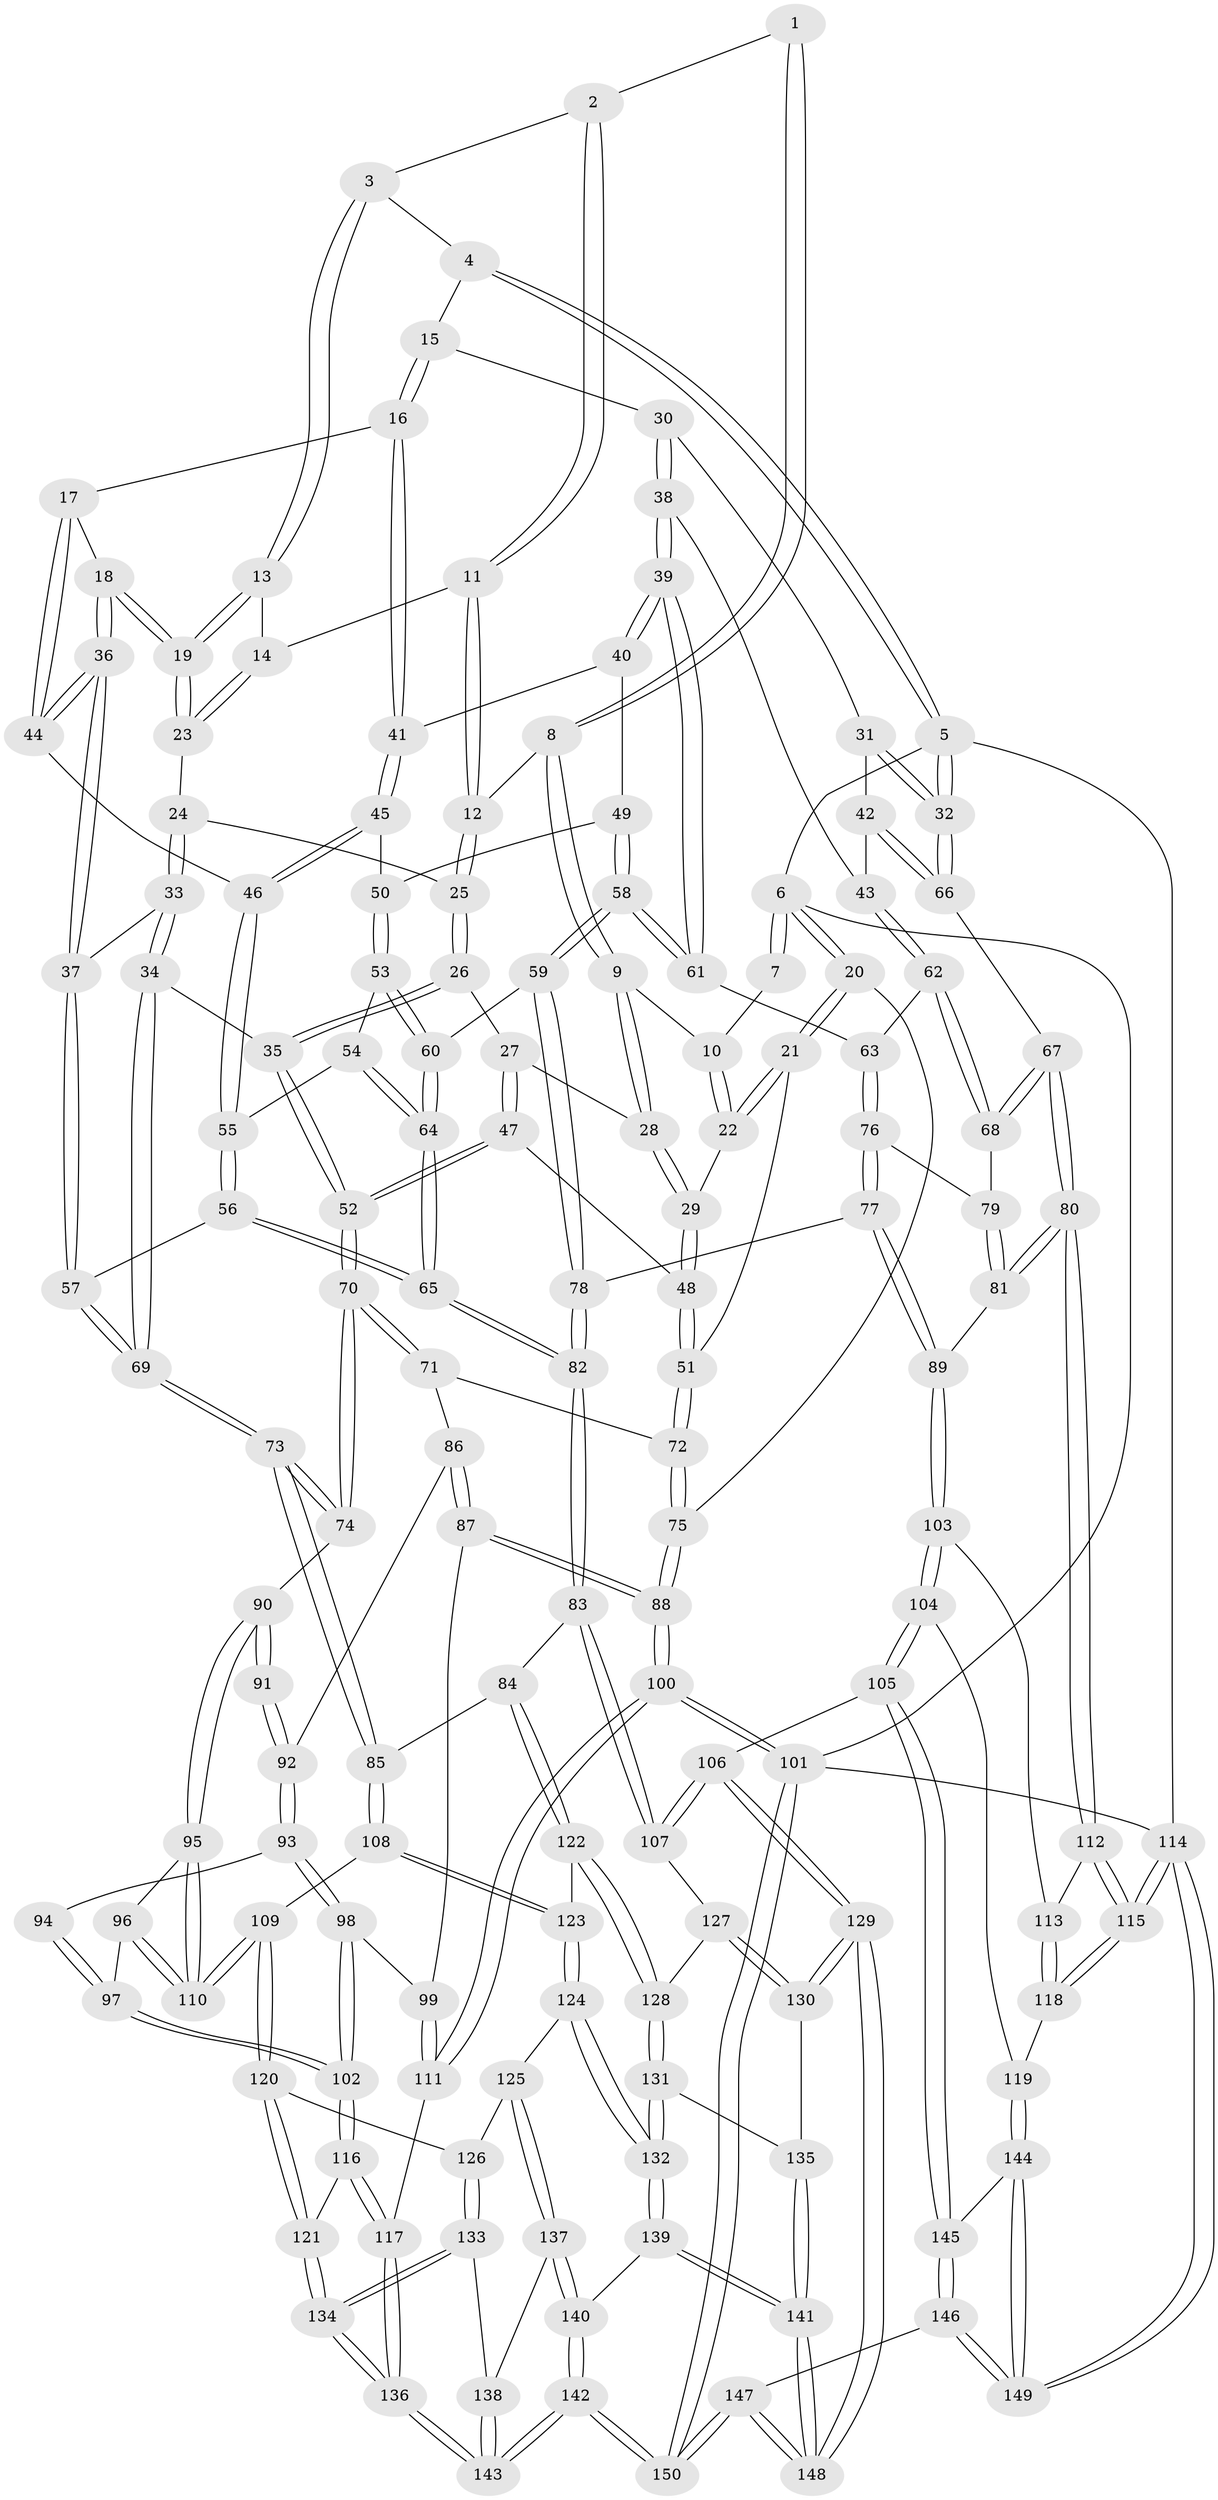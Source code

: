 // Generated by graph-tools (version 1.1) at 2025/17/03/09/25 04:17:02]
// undirected, 150 vertices, 372 edges
graph export_dot {
graph [start="1"]
  node [color=gray90,style=filled];
  1 [pos="+0.2754950955592805+0"];
  2 [pos="+0.5310857093149082+0"];
  3 [pos="+0.7040196978772896+0"];
  4 [pos="+0.7260292748427575+0"];
  5 [pos="+1+0"];
  6 [pos="+0+0"];
  7 [pos="+0.24435170510067714+0"];
  8 [pos="+0.3658094223065462+0.09138080690046312"];
  9 [pos="+0.2706440026286574+0.15488576861433523"];
  10 [pos="+0.18560492423305808+0.012311323567298582"];
  11 [pos="+0.4416514871671818+0.0988445716374772"];
  12 [pos="+0.4366500679096074+0.10225326803413826"];
  13 [pos="+0.5673192366136711+0.09428724163494316"];
  14 [pos="+0.46955686366656524+0.1075181974954717"];
  15 [pos="+0.766569095801592+0.11543493970079455"];
  16 [pos="+0.687082407628891+0.20622372904623198"];
  17 [pos="+0.6405824207969638+0.20480804252660326"];
  18 [pos="+0.5865539420976743+0.1960128501225018"];
  19 [pos="+0.5822485966620342+0.19275030424736814"];
  20 [pos="+0+0.18409275813890566"];
  21 [pos="+0+0.1807187813956826"];
  22 [pos="+0+0.16095935628000924"];
  23 [pos="+0.5418600566447631+0.19137468377011835"];
  24 [pos="+0.47918447890821614+0.2167578066959285"];
  25 [pos="+0.42887301011964624+0.19281362435584443"];
  26 [pos="+0.353045692017783+0.24313466175150905"];
  27 [pos="+0.33479689577452626+0.23162813622273828"];
  28 [pos="+0.26973952149257+0.1704966086934667"];
  29 [pos="+0.17525893732963196+0.23820757246616633"];
  30 [pos="+0.8328477050324862+0.16156728798419484"];
  31 [pos="+0.9064587511722731+0.16312614776269155"];
  32 [pos="+1+0"];
  33 [pos="+0.4878309313989389+0.3442307936356797"];
  34 [pos="+0.44399487116217556+0.3527410000510482"];
  35 [pos="+0.3850612007676736+0.34805222884938547"];
  36 [pos="+0.523642546759716+0.3414801058606351"];
  37 [pos="+0.5047610197370058+0.3477106629477625"];
  38 [pos="+0.8517774908155579+0.3065161436218355"];
  39 [pos="+0.8040933570914554+0.35284938383273556"];
  40 [pos="+0.7109234238087374+0.2551246183619607"];
  41 [pos="+0.6912769210031162+0.23020323268653914"];
  42 [pos="+1+0.2983693710716055"];
  43 [pos="+0.9819051718286759+0.31695409476610886"];
  44 [pos="+0.5757703268800038+0.3482497273335247"];
  45 [pos="+0.6461863469726239+0.3344557164274832"];
  46 [pos="+0.583650270887282+0.3506756542651141"];
  47 [pos="+0.20662281819655526+0.3549879812440696"];
  48 [pos="+0.18653653361798023+0.3487405749741905"];
  49 [pos="+0.7037618690392148+0.37405572777327967"];
  50 [pos="+0.6549407378269982+0.343102888420909"];
  51 [pos="+0.15260245027587194+0.3730916852771762"];
  52 [pos="+0.3183633610175403+0.41309371013576884"];
  53 [pos="+0.6478711673820854+0.4075146933706954"];
  54 [pos="+0.5997362926776209+0.3853883813508522"];
  55 [pos="+0.5990920602602654+0.38417810442990236"];
  56 [pos="+0.541892232503572+0.47634082453277266"];
  57 [pos="+0.5400997159271566+0.47561354386755844"];
  58 [pos="+0.7464077600575609+0.4108995078466051"];
  59 [pos="+0.7346408074056641+0.4368708151208863"];
  60 [pos="+0.6831092566737476+0.45473251611309984"];
  61 [pos="+0.799966584066732+0.36869707508924104"];
  62 [pos="+0.9027154508770594+0.4317453738234646"];
  63 [pos="+0.8611567182168982+0.4225463000846595"];
  64 [pos="+0.6146115269533946+0.5046110781920609"];
  65 [pos="+0.6121390990659391+0.5077211489065541"];
  66 [pos="+1+0.32350922522159725"];
  67 [pos="+1+0.4670431388955938"];
  68 [pos="+0.9157665453793691+0.4501620504859244"];
  69 [pos="+0.4606319203783374+0.512361544282514"];
  70 [pos="+0.3181131017019082+0.4836407696750233"];
  71 [pos="+0.11492070606313377+0.48072745009358925"];
  72 [pos="+0.11332261641465656+0.4333176619446752"];
  73 [pos="+0.4082953710549367+0.5676539572825425"];
  74 [pos="+0.3299562067132541+0.523192776110199"];
  75 [pos="+0+0.2816759912507004"];
  76 [pos="+0.8274709883856968+0.5273634800229958"];
  77 [pos="+0.8109172316584009+0.5513774054917233"];
  78 [pos="+0.7898781629825508+0.5466623233028617"];
  79 [pos="+0.9136321434718382+0.4772736166313934"];
  80 [pos="+1+0.4964878589904234"];
  81 [pos="+0.946879397312974+0.5568270160733413"];
  82 [pos="+0.6297694947745966+0.6510879759432122"];
  83 [pos="+0.6193338157221405+0.6795477214347317"];
  84 [pos="+0.5885421110112768+0.675611415386336"];
  85 [pos="+0.4452679825162386+0.6424575613914079"];
  86 [pos="+0.11080457707074493+0.49363835924094096"];
  87 [pos="+0+0.5473842066812747"];
  88 [pos="+0+0.5386651988389383"];
  89 [pos="+0.8805408823371615+0.6141467334848321"];
  90 [pos="+0.3296196013292046+0.5234760473186325"];
  91 [pos="+0.23086459879251278+0.5493099914838532"];
  92 [pos="+0.11956841126896439+0.5118986421715278"];
  93 [pos="+0.1261600834508549+0.5521392728692093"];
  94 [pos="+0.2155806583420369+0.5688515784978276"];
  95 [pos="+0.3002682614154139+0.5714791060910013"];
  96 [pos="+0.22362138563692524+0.6713036283052469"];
  97 [pos="+0.1488149802812191+0.6698340805324855"];
  98 [pos="+0.14016124814887612+0.6565682428819559"];
  99 [pos="+0.04846772083111852+0.6223729872131866"];
  100 [pos="+0+0.8971004875721426"];
  101 [pos="+0+1"];
  102 [pos="+0.1485958567533867+0.6698728291643371"];
  103 [pos="+0.8843308463031757+0.6592124101554133"];
  104 [pos="+0.833599217868062+0.7848577743151897"];
  105 [pos="+0.7477338177277316+0.7943533366082353"];
  106 [pos="+0.7383971233943027+0.7918770454148153"];
  107 [pos="+0.6309348445271158+0.7011757728225858"];
  108 [pos="+0.37373052437960597+0.7331199154476462"];
  109 [pos="+0.32051464447658795+0.7416307054700633"];
  110 [pos="+0.32003805160526966+0.7412210657391721"];
  111 [pos="+0+0.8517071968612405"];
  112 [pos="+1+0.6057443307093067"];
  113 [pos="+0.9521876131186475+0.6642945037792893"];
  114 [pos="+1+1"];
  115 [pos="+1+0.8789407423586948"];
  116 [pos="+0.10696778571535194+0.7583971357158013"];
  117 [pos="+0+0.8291993989740131"];
  118 [pos="+1+0.8242799231835093"];
  119 [pos="+0.8457121299710751+0.7934450034062125"];
  120 [pos="+0.27965072536834157+0.8027216802134743"];
  121 [pos="+0.2381751108969462+0.8356754965808165"];
  122 [pos="+0.4388646999425294+0.8218374243388734"];
  123 [pos="+0.41718650810021723+0.8148216140405327"];
  124 [pos="+0.403576672822162+0.8383575762745609"];
  125 [pos="+0.3806236845622288+0.8740544872528763"];
  126 [pos="+0.3473756376399041+0.8661636734359519"];
  127 [pos="+0.5589766200310398+0.8011394630055343"];
  128 [pos="+0.4830243876404308+0.8487686275214912"];
  129 [pos="+0.6125116902016892+0.9415571739267617"];
  130 [pos="+0.5714961830045593+0.9069590218436259"];
  131 [pos="+0.48484271728661377+0.858373428003395"];
  132 [pos="+0.45555722885879435+0.9253154206600801"];
  133 [pos="+0.2918345979584693+0.9024996342830005"];
  134 [pos="+0.23584912912098652+0.9224780760272434"];
  135 [pos="+0.5312367852331862+0.899150655893066"];
  136 [pos="+0.2203334521376205+0.9763270949055246"];
  137 [pos="+0.38167222651782595+0.8910997028162182"];
  138 [pos="+0.3628176440081849+0.9051016570705613"];
  139 [pos="+0.4492666922720284+0.9423830000746439"];
  140 [pos="+0.41839940513244794+0.9406599971145275"];
  141 [pos="+0.4797900922585133+0.9706071096270747"];
  142 [pos="+0.24712798321326482+1"];
  143 [pos="+0.2423525989959393+1"];
  144 [pos="+0.9180395467875306+1"];
  145 [pos="+0.754490884507761+0.9233619942509664"];
  146 [pos="+0.6634580759079007+1"];
  147 [pos="+0.6049132802749828+1"];
  148 [pos="+0.5935529966863025+1"];
  149 [pos="+1+1"];
  150 [pos="+0.23299180930721872+1"];
  1 -- 2;
  1 -- 8;
  1 -- 8;
  2 -- 3;
  2 -- 11;
  2 -- 11;
  3 -- 4;
  3 -- 13;
  3 -- 13;
  4 -- 5;
  4 -- 5;
  4 -- 15;
  5 -- 6;
  5 -- 32;
  5 -- 32;
  5 -- 114;
  6 -- 7;
  6 -- 7;
  6 -- 20;
  6 -- 20;
  6 -- 101;
  7 -- 10;
  8 -- 9;
  8 -- 9;
  8 -- 12;
  9 -- 10;
  9 -- 28;
  9 -- 28;
  10 -- 22;
  10 -- 22;
  11 -- 12;
  11 -- 12;
  11 -- 14;
  12 -- 25;
  12 -- 25;
  13 -- 14;
  13 -- 19;
  13 -- 19;
  14 -- 23;
  14 -- 23;
  15 -- 16;
  15 -- 16;
  15 -- 30;
  16 -- 17;
  16 -- 41;
  16 -- 41;
  17 -- 18;
  17 -- 44;
  17 -- 44;
  18 -- 19;
  18 -- 19;
  18 -- 36;
  18 -- 36;
  19 -- 23;
  19 -- 23;
  20 -- 21;
  20 -- 21;
  20 -- 75;
  21 -- 22;
  21 -- 22;
  21 -- 51;
  22 -- 29;
  23 -- 24;
  24 -- 25;
  24 -- 33;
  24 -- 33;
  25 -- 26;
  25 -- 26;
  26 -- 27;
  26 -- 35;
  26 -- 35;
  27 -- 28;
  27 -- 47;
  27 -- 47;
  28 -- 29;
  28 -- 29;
  29 -- 48;
  29 -- 48;
  30 -- 31;
  30 -- 38;
  30 -- 38;
  31 -- 32;
  31 -- 32;
  31 -- 42;
  32 -- 66;
  32 -- 66;
  33 -- 34;
  33 -- 34;
  33 -- 37;
  34 -- 35;
  34 -- 69;
  34 -- 69;
  35 -- 52;
  35 -- 52;
  36 -- 37;
  36 -- 37;
  36 -- 44;
  36 -- 44;
  37 -- 57;
  37 -- 57;
  38 -- 39;
  38 -- 39;
  38 -- 43;
  39 -- 40;
  39 -- 40;
  39 -- 61;
  39 -- 61;
  40 -- 41;
  40 -- 49;
  41 -- 45;
  41 -- 45;
  42 -- 43;
  42 -- 66;
  42 -- 66;
  43 -- 62;
  43 -- 62;
  44 -- 46;
  45 -- 46;
  45 -- 46;
  45 -- 50;
  46 -- 55;
  46 -- 55;
  47 -- 48;
  47 -- 52;
  47 -- 52;
  48 -- 51;
  48 -- 51;
  49 -- 50;
  49 -- 58;
  49 -- 58;
  50 -- 53;
  50 -- 53;
  51 -- 72;
  51 -- 72;
  52 -- 70;
  52 -- 70;
  53 -- 54;
  53 -- 60;
  53 -- 60;
  54 -- 55;
  54 -- 64;
  54 -- 64;
  55 -- 56;
  55 -- 56;
  56 -- 57;
  56 -- 65;
  56 -- 65;
  57 -- 69;
  57 -- 69;
  58 -- 59;
  58 -- 59;
  58 -- 61;
  58 -- 61;
  59 -- 60;
  59 -- 78;
  59 -- 78;
  60 -- 64;
  60 -- 64;
  61 -- 63;
  62 -- 63;
  62 -- 68;
  62 -- 68;
  63 -- 76;
  63 -- 76;
  64 -- 65;
  64 -- 65;
  65 -- 82;
  65 -- 82;
  66 -- 67;
  67 -- 68;
  67 -- 68;
  67 -- 80;
  67 -- 80;
  68 -- 79;
  69 -- 73;
  69 -- 73;
  70 -- 71;
  70 -- 71;
  70 -- 74;
  70 -- 74;
  71 -- 72;
  71 -- 86;
  72 -- 75;
  72 -- 75;
  73 -- 74;
  73 -- 74;
  73 -- 85;
  73 -- 85;
  74 -- 90;
  75 -- 88;
  75 -- 88;
  76 -- 77;
  76 -- 77;
  76 -- 79;
  77 -- 78;
  77 -- 89;
  77 -- 89;
  78 -- 82;
  78 -- 82;
  79 -- 81;
  79 -- 81;
  80 -- 81;
  80 -- 81;
  80 -- 112;
  80 -- 112;
  81 -- 89;
  82 -- 83;
  82 -- 83;
  83 -- 84;
  83 -- 107;
  83 -- 107;
  84 -- 85;
  84 -- 122;
  84 -- 122;
  85 -- 108;
  85 -- 108;
  86 -- 87;
  86 -- 87;
  86 -- 92;
  87 -- 88;
  87 -- 88;
  87 -- 99;
  88 -- 100;
  88 -- 100;
  89 -- 103;
  89 -- 103;
  90 -- 91;
  90 -- 91;
  90 -- 95;
  90 -- 95;
  91 -- 92;
  91 -- 92;
  92 -- 93;
  92 -- 93;
  93 -- 94;
  93 -- 98;
  93 -- 98;
  94 -- 97;
  94 -- 97;
  95 -- 96;
  95 -- 110;
  95 -- 110;
  96 -- 97;
  96 -- 110;
  96 -- 110;
  97 -- 102;
  97 -- 102;
  98 -- 99;
  98 -- 102;
  98 -- 102;
  99 -- 111;
  99 -- 111;
  100 -- 101;
  100 -- 101;
  100 -- 111;
  100 -- 111;
  101 -- 150;
  101 -- 150;
  101 -- 114;
  102 -- 116;
  102 -- 116;
  103 -- 104;
  103 -- 104;
  103 -- 113;
  104 -- 105;
  104 -- 105;
  104 -- 119;
  105 -- 106;
  105 -- 145;
  105 -- 145;
  106 -- 107;
  106 -- 107;
  106 -- 129;
  106 -- 129;
  107 -- 127;
  108 -- 109;
  108 -- 123;
  108 -- 123;
  109 -- 110;
  109 -- 110;
  109 -- 120;
  109 -- 120;
  111 -- 117;
  112 -- 113;
  112 -- 115;
  112 -- 115;
  113 -- 118;
  113 -- 118;
  114 -- 115;
  114 -- 115;
  114 -- 149;
  114 -- 149;
  115 -- 118;
  115 -- 118;
  116 -- 117;
  116 -- 117;
  116 -- 121;
  117 -- 136;
  117 -- 136;
  118 -- 119;
  119 -- 144;
  119 -- 144;
  120 -- 121;
  120 -- 121;
  120 -- 126;
  121 -- 134;
  121 -- 134;
  122 -- 123;
  122 -- 128;
  122 -- 128;
  123 -- 124;
  123 -- 124;
  124 -- 125;
  124 -- 132;
  124 -- 132;
  125 -- 126;
  125 -- 137;
  125 -- 137;
  126 -- 133;
  126 -- 133;
  127 -- 128;
  127 -- 130;
  127 -- 130;
  128 -- 131;
  128 -- 131;
  129 -- 130;
  129 -- 130;
  129 -- 148;
  129 -- 148;
  130 -- 135;
  131 -- 132;
  131 -- 132;
  131 -- 135;
  132 -- 139;
  132 -- 139;
  133 -- 134;
  133 -- 134;
  133 -- 138;
  134 -- 136;
  134 -- 136;
  135 -- 141;
  135 -- 141;
  136 -- 143;
  136 -- 143;
  137 -- 138;
  137 -- 140;
  137 -- 140;
  138 -- 143;
  138 -- 143;
  139 -- 140;
  139 -- 141;
  139 -- 141;
  140 -- 142;
  140 -- 142;
  141 -- 148;
  141 -- 148;
  142 -- 143;
  142 -- 143;
  142 -- 150;
  142 -- 150;
  144 -- 145;
  144 -- 149;
  144 -- 149;
  145 -- 146;
  145 -- 146;
  146 -- 147;
  146 -- 149;
  146 -- 149;
  147 -- 148;
  147 -- 148;
  147 -- 150;
  147 -- 150;
}
